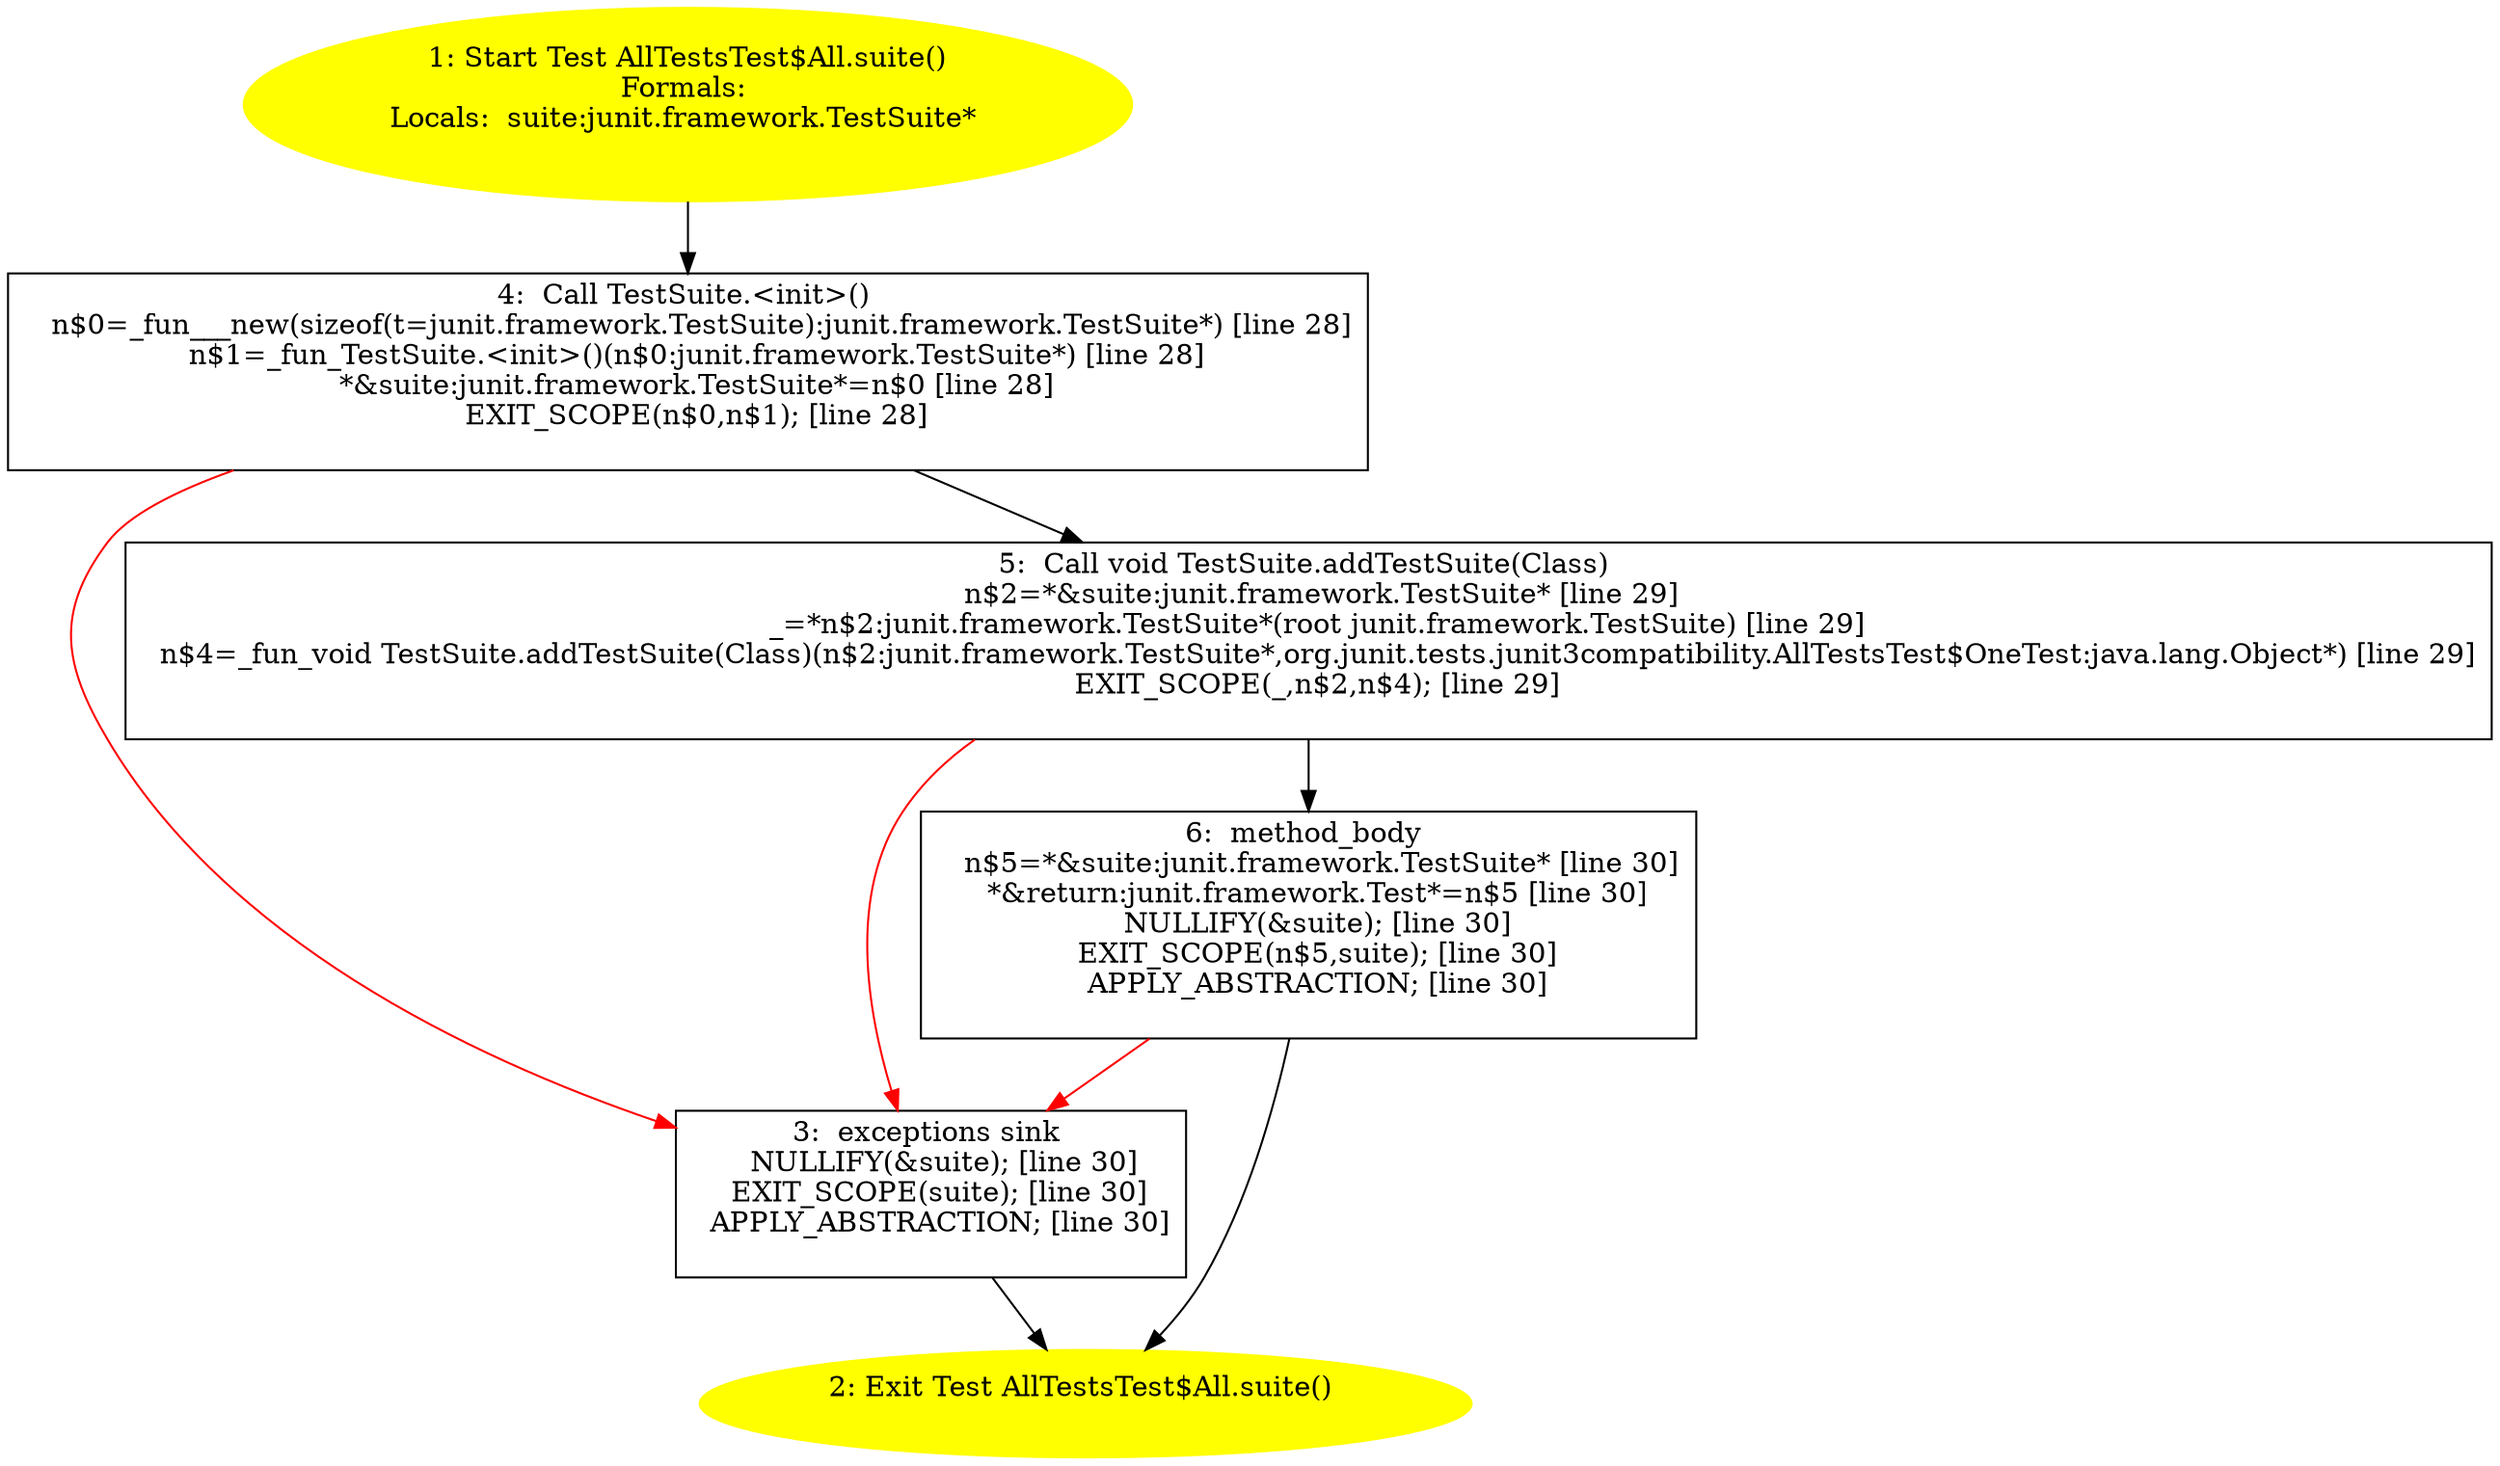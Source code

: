 /* @generated */
digraph cfg {
"org.junit.tests.junit3compatibility.AllTestsTest$All.suite():junit.framework.Test.9ae0f2b1c77e841bf987d602acf06755_1" [label="1: Start Test AllTestsTest$All.suite()\nFormals: \nLocals:  suite:junit.framework.TestSuite* \n  " color=yellow style=filled]
	

	 "org.junit.tests.junit3compatibility.AllTestsTest$All.suite():junit.framework.Test.9ae0f2b1c77e841bf987d602acf06755_1" -> "org.junit.tests.junit3compatibility.AllTestsTest$All.suite():junit.framework.Test.9ae0f2b1c77e841bf987d602acf06755_4" ;
"org.junit.tests.junit3compatibility.AllTestsTest$All.suite():junit.framework.Test.9ae0f2b1c77e841bf987d602acf06755_2" [label="2: Exit Test AllTestsTest$All.suite() \n  " color=yellow style=filled]
	

"org.junit.tests.junit3compatibility.AllTestsTest$All.suite():junit.framework.Test.9ae0f2b1c77e841bf987d602acf06755_3" [label="3:  exceptions sink \n   NULLIFY(&suite); [line 30]\n  EXIT_SCOPE(suite); [line 30]\n  APPLY_ABSTRACTION; [line 30]\n " shape="box"]
	

	 "org.junit.tests.junit3compatibility.AllTestsTest$All.suite():junit.framework.Test.9ae0f2b1c77e841bf987d602acf06755_3" -> "org.junit.tests.junit3compatibility.AllTestsTest$All.suite():junit.framework.Test.9ae0f2b1c77e841bf987d602acf06755_2" ;
"org.junit.tests.junit3compatibility.AllTestsTest$All.suite():junit.framework.Test.9ae0f2b1c77e841bf987d602acf06755_4" [label="4:  Call TestSuite.<init>() \n   n$0=_fun___new(sizeof(t=junit.framework.TestSuite):junit.framework.TestSuite*) [line 28]\n  n$1=_fun_TestSuite.<init>()(n$0:junit.framework.TestSuite*) [line 28]\n  *&suite:junit.framework.TestSuite*=n$0 [line 28]\n  EXIT_SCOPE(n$0,n$1); [line 28]\n " shape="box"]
	

	 "org.junit.tests.junit3compatibility.AllTestsTest$All.suite():junit.framework.Test.9ae0f2b1c77e841bf987d602acf06755_4" -> "org.junit.tests.junit3compatibility.AllTestsTest$All.suite():junit.framework.Test.9ae0f2b1c77e841bf987d602acf06755_5" ;
	 "org.junit.tests.junit3compatibility.AllTestsTest$All.suite():junit.framework.Test.9ae0f2b1c77e841bf987d602acf06755_4" -> "org.junit.tests.junit3compatibility.AllTestsTest$All.suite():junit.framework.Test.9ae0f2b1c77e841bf987d602acf06755_3" [color="red" ];
"org.junit.tests.junit3compatibility.AllTestsTest$All.suite():junit.framework.Test.9ae0f2b1c77e841bf987d602acf06755_5" [label="5:  Call void TestSuite.addTestSuite(Class) \n   n$2=*&suite:junit.framework.TestSuite* [line 29]\n  _=*n$2:junit.framework.TestSuite*(root junit.framework.TestSuite) [line 29]\n  n$4=_fun_void TestSuite.addTestSuite(Class)(n$2:junit.framework.TestSuite*,org.junit.tests.junit3compatibility.AllTestsTest$OneTest:java.lang.Object*) [line 29]\n  EXIT_SCOPE(_,n$2,n$4); [line 29]\n " shape="box"]
	

	 "org.junit.tests.junit3compatibility.AllTestsTest$All.suite():junit.framework.Test.9ae0f2b1c77e841bf987d602acf06755_5" -> "org.junit.tests.junit3compatibility.AllTestsTest$All.suite():junit.framework.Test.9ae0f2b1c77e841bf987d602acf06755_6" ;
	 "org.junit.tests.junit3compatibility.AllTestsTest$All.suite():junit.framework.Test.9ae0f2b1c77e841bf987d602acf06755_5" -> "org.junit.tests.junit3compatibility.AllTestsTest$All.suite():junit.framework.Test.9ae0f2b1c77e841bf987d602acf06755_3" [color="red" ];
"org.junit.tests.junit3compatibility.AllTestsTest$All.suite():junit.framework.Test.9ae0f2b1c77e841bf987d602acf06755_6" [label="6:  method_body \n   n$5=*&suite:junit.framework.TestSuite* [line 30]\n  *&return:junit.framework.Test*=n$5 [line 30]\n  NULLIFY(&suite); [line 30]\n  EXIT_SCOPE(n$5,suite); [line 30]\n  APPLY_ABSTRACTION; [line 30]\n " shape="box"]
	

	 "org.junit.tests.junit3compatibility.AllTestsTest$All.suite():junit.framework.Test.9ae0f2b1c77e841bf987d602acf06755_6" -> "org.junit.tests.junit3compatibility.AllTestsTest$All.suite():junit.framework.Test.9ae0f2b1c77e841bf987d602acf06755_2" ;
	 "org.junit.tests.junit3compatibility.AllTestsTest$All.suite():junit.framework.Test.9ae0f2b1c77e841bf987d602acf06755_6" -> "org.junit.tests.junit3compatibility.AllTestsTest$All.suite():junit.framework.Test.9ae0f2b1c77e841bf987d602acf06755_3" [color="red" ];
}
